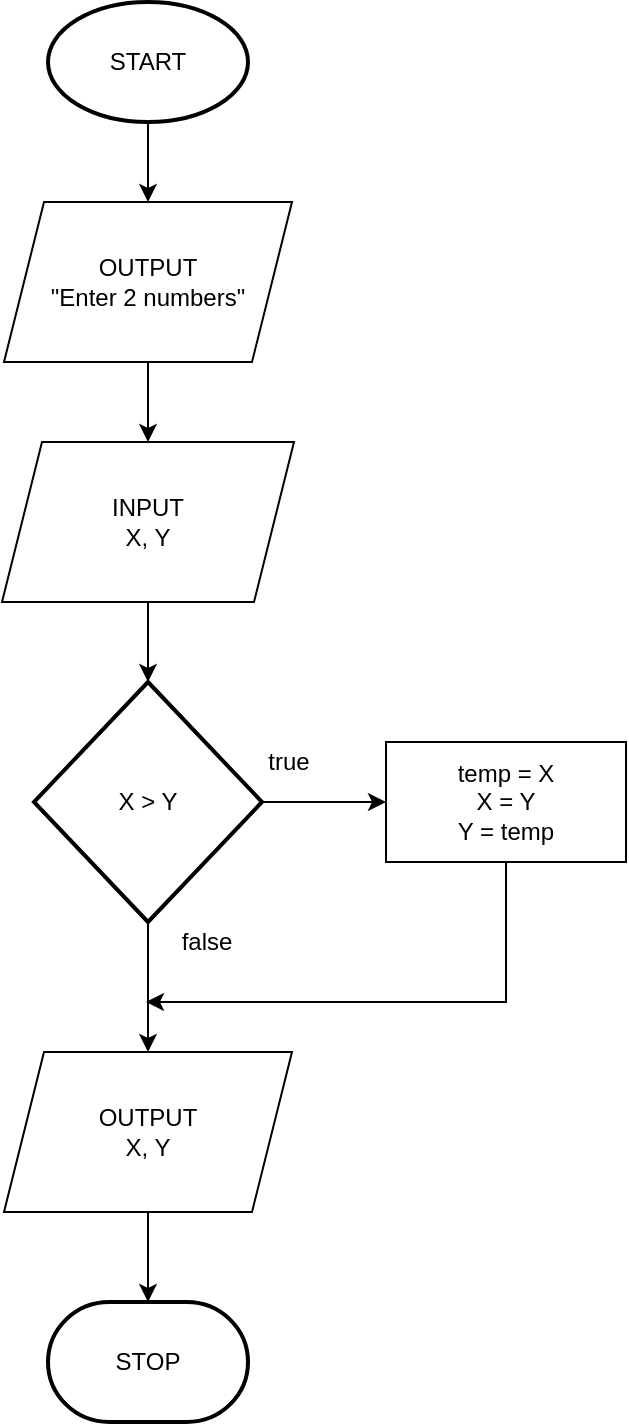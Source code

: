 <mxfile version="16.6.4" type="github">
  <diagram id="C5RBs43oDa-KdzZeNtuy" name="Page-1">
    <mxGraphModel dx="1186" dy="1554" grid="1" gridSize="10" guides="1" tooltips="1" connect="1" arrows="1" fold="1" page="1" pageScale="1" pageWidth="827" pageHeight="1169" math="0" shadow="0">
      <root>
        <mxCell id="WIyWlLk6GJQsqaUBKTNV-0" />
        <mxCell id="WIyWlLk6GJQsqaUBKTNV-1" parent="WIyWlLk6GJQsqaUBKTNV-0" />
        <mxCell id="zlkQb6UPZ2ooEcGw94Lv-23" style="edgeStyle=orthogonalEdgeStyle;rounded=0;orthogonalLoop=1;jettySize=auto;html=1;entryX=0.5;entryY=0;entryDx=0;entryDy=0;" edge="1" parent="WIyWlLk6GJQsqaUBKTNV-1" source="zlkQb6UPZ2ooEcGw94Lv-0" target="zlkQb6UPZ2ooEcGw94Lv-2">
          <mxGeometry relative="1" as="geometry" />
        </mxCell>
        <mxCell id="zlkQb6UPZ2ooEcGw94Lv-0" value="START" style="strokeWidth=2;html=1;shape=mxgraph.flowchart.start_1;whiteSpace=wrap;" vertex="1" parent="WIyWlLk6GJQsqaUBKTNV-1">
          <mxGeometry x="371" y="60" width="100" height="60" as="geometry" />
        </mxCell>
        <mxCell id="zlkQb6UPZ2ooEcGw94Lv-1" value="STOP" style="strokeWidth=2;html=1;shape=mxgraph.flowchart.terminator;whiteSpace=wrap;" vertex="1" parent="WIyWlLk6GJQsqaUBKTNV-1">
          <mxGeometry x="371" y="710" width="100" height="60" as="geometry" />
        </mxCell>
        <mxCell id="zlkQb6UPZ2ooEcGw94Lv-22" style="edgeStyle=orthogonalEdgeStyle;rounded=0;orthogonalLoop=1;jettySize=auto;html=1;entryX=0.5;entryY=0;entryDx=0;entryDy=0;" edge="1" parent="WIyWlLk6GJQsqaUBKTNV-1" source="zlkQb6UPZ2ooEcGw94Lv-2" target="zlkQb6UPZ2ooEcGw94Lv-3">
          <mxGeometry relative="1" as="geometry" />
        </mxCell>
        <mxCell id="zlkQb6UPZ2ooEcGw94Lv-2" value="OUTPUT&lt;br&gt;&quot;Enter 2 numbers&quot;" style="shape=parallelogram;perimeter=parallelogramPerimeter;whiteSpace=wrap;html=1;fixedSize=1;" vertex="1" parent="WIyWlLk6GJQsqaUBKTNV-1">
          <mxGeometry x="349" y="160" width="144" height="80" as="geometry" />
        </mxCell>
        <mxCell id="zlkQb6UPZ2ooEcGw94Lv-21" style="edgeStyle=orthogonalEdgeStyle;rounded=0;orthogonalLoop=1;jettySize=auto;html=1;entryX=0.5;entryY=0;entryDx=0;entryDy=0;entryPerimeter=0;" edge="1" parent="WIyWlLk6GJQsqaUBKTNV-1" source="zlkQb6UPZ2ooEcGw94Lv-3" target="zlkQb6UPZ2ooEcGw94Lv-4">
          <mxGeometry relative="1" as="geometry" />
        </mxCell>
        <mxCell id="zlkQb6UPZ2ooEcGw94Lv-3" value="INPUT&lt;br&gt;X, Y" style="shape=parallelogram;perimeter=parallelogramPerimeter;whiteSpace=wrap;html=1;fixedSize=1;" vertex="1" parent="WIyWlLk6GJQsqaUBKTNV-1">
          <mxGeometry x="348" y="280" width="146" height="80" as="geometry" />
        </mxCell>
        <mxCell id="zlkQb6UPZ2ooEcGw94Lv-7" style="edgeStyle=orthogonalEdgeStyle;rounded=0;orthogonalLoop=1;jettySize=auto;html=1;" edge="1" parent="WIyWlLk6GJQsqaUBKTNV-1" source="zlkQb6UPZ2ooEcGw94Lv-4" target="zlkQb6UPZ2ooEcGw94Lv-6">
          <mxGeometry relative="1" as="geometry" />
        </mxCell>
        <mxCell id="zlkQb6UPZ2ooEcGw94Lv-10" style="edgeStyle=orthogonalEdgeStyle;rounded=0;orthogonalLoop=1;jettySize=auto;html=1;entryX=0.5;entryY=0;entryDx=0;entryDy=0;" edge="1" parent="WIyWlLk6GJQsqaUBKTNV-1" source="zlkQb6UPZ2ooEcGw94Lv-4" target="zlkQb6UPZ2ooEcGw94Lv-5">
          <mxGeometry relative="1" as="geometry" />
        </mxCell>
        <mxCell id="zlkQb6UPZ2ooEcGw94Lv-4" value="X &amp;gt; Y" style="strokeWidth=2;html=1;shape=mxgraph.flowchart.decision;whiteSpace=wrap;" vertex="1" parent="WIyWlLk6GJQsqaUBKTNV-1">
          <mxGeometry x="364" y="400" width="114" height="120" as="geometry" />
        </mxCell>
        <mxCell id="zlkQb6UPZ2ooEcGw94Lv-9" style="edgeStyle=orthogonalEdgeStyle;rounded=0;orthogonalLoop=1;jettySize=auto;html=1;entryX=0.5;entryY=0;entryDx=0;entryDy=0;entryPerimeter=0;" edge="1" parent="WIyWlLk6GJQsqaUBKTNV-1" source="zlkQb6UPZ2ooEcGw94Lv-5" target="zlkQb6UPZ2ooEcGw94Lv-1">
          <mxGeometry relative="1" as="geometry" />
        </mxCell>
        <mxCell id="zlkQb6UPZ2ooEcGw94Lv-5" value="OUTPUT&lt;br&gt;X, Y" style="shape=parallelogram;perimeter=parallelogramPerimeter;whiteSpace=wrap;html=1;fixedSize=1;" vertex="1" parent="WIyWlLk6GJQsqaUBKTNV-1">
          <mxGeometry x="349" y="585" width="144" height="80" as="geometry" />
        </mxCell>
        <mxCell id="zlkQb6UPZ2ooEcGw94Lv-19" style="edgeStyle=orthogonalEdgeStyle;rounded=0;orthogonalLoop=1;jettySize=auto;html=1;" edge="1" parent="WIyWlLk6GJQsqaUBKTNV-1" source="zlkQb6UPZ2ooEcGw94Lv-6">
          <mxGeometry relative="1" as="geometry">
            <mxPoint x="420" y="560" as="targetPoint" />
            <Array as="points">
              <mxPoint x="600" y="560" />
            </Array>
          </mxGeometry>
        </mxCell>
        <mxCell id="zlkQb6UPZ2ooEcGw94Lv-6" value="temp = X&lt;br&gt;X = Y&lt;br&gt;Y = temp" style="rounded=0;whiteSpace=wrap;html=1;" vertex="1" parent="WIyWlLk6GJQsqaUBKTNV-1">
          <mxGeometry x="540" y="430" width="120" height="60" as="geometry" />
        </mxCell>
        <mxCell id="zlkQb6UPZ2ooEcGw94Lv-11" value="true" style="text;html=1;align=center;verticalAlign=middle;resizable=0;points=[];autosize=1;strokeColor=none;fillColor=none;" vertex="1" parent="WIyWlLk6GJQsqaUBKTNV-1">
          <mxGeometry x="471" y="430" width="40" height="20" as="geometry" />
        </mxCell>
        <mxCell id="zlkQb6UPZ2ooEcGw94Lv-20" value="false" style="text;html=1;align=center;verticalAlign=middle;resizable=0;points=[];autosize=1;strokeColor=none;fillColor=none;" vertex="1" parent="WIyWlLk6GJQsqaUBKTNV-1">
          <mxGeometry x="430" y="520" width="40" height="20" as="geometry" />
        </mxCell>
      </root>
    </mxGraphModel>
  </diagram>
</mxfile>
